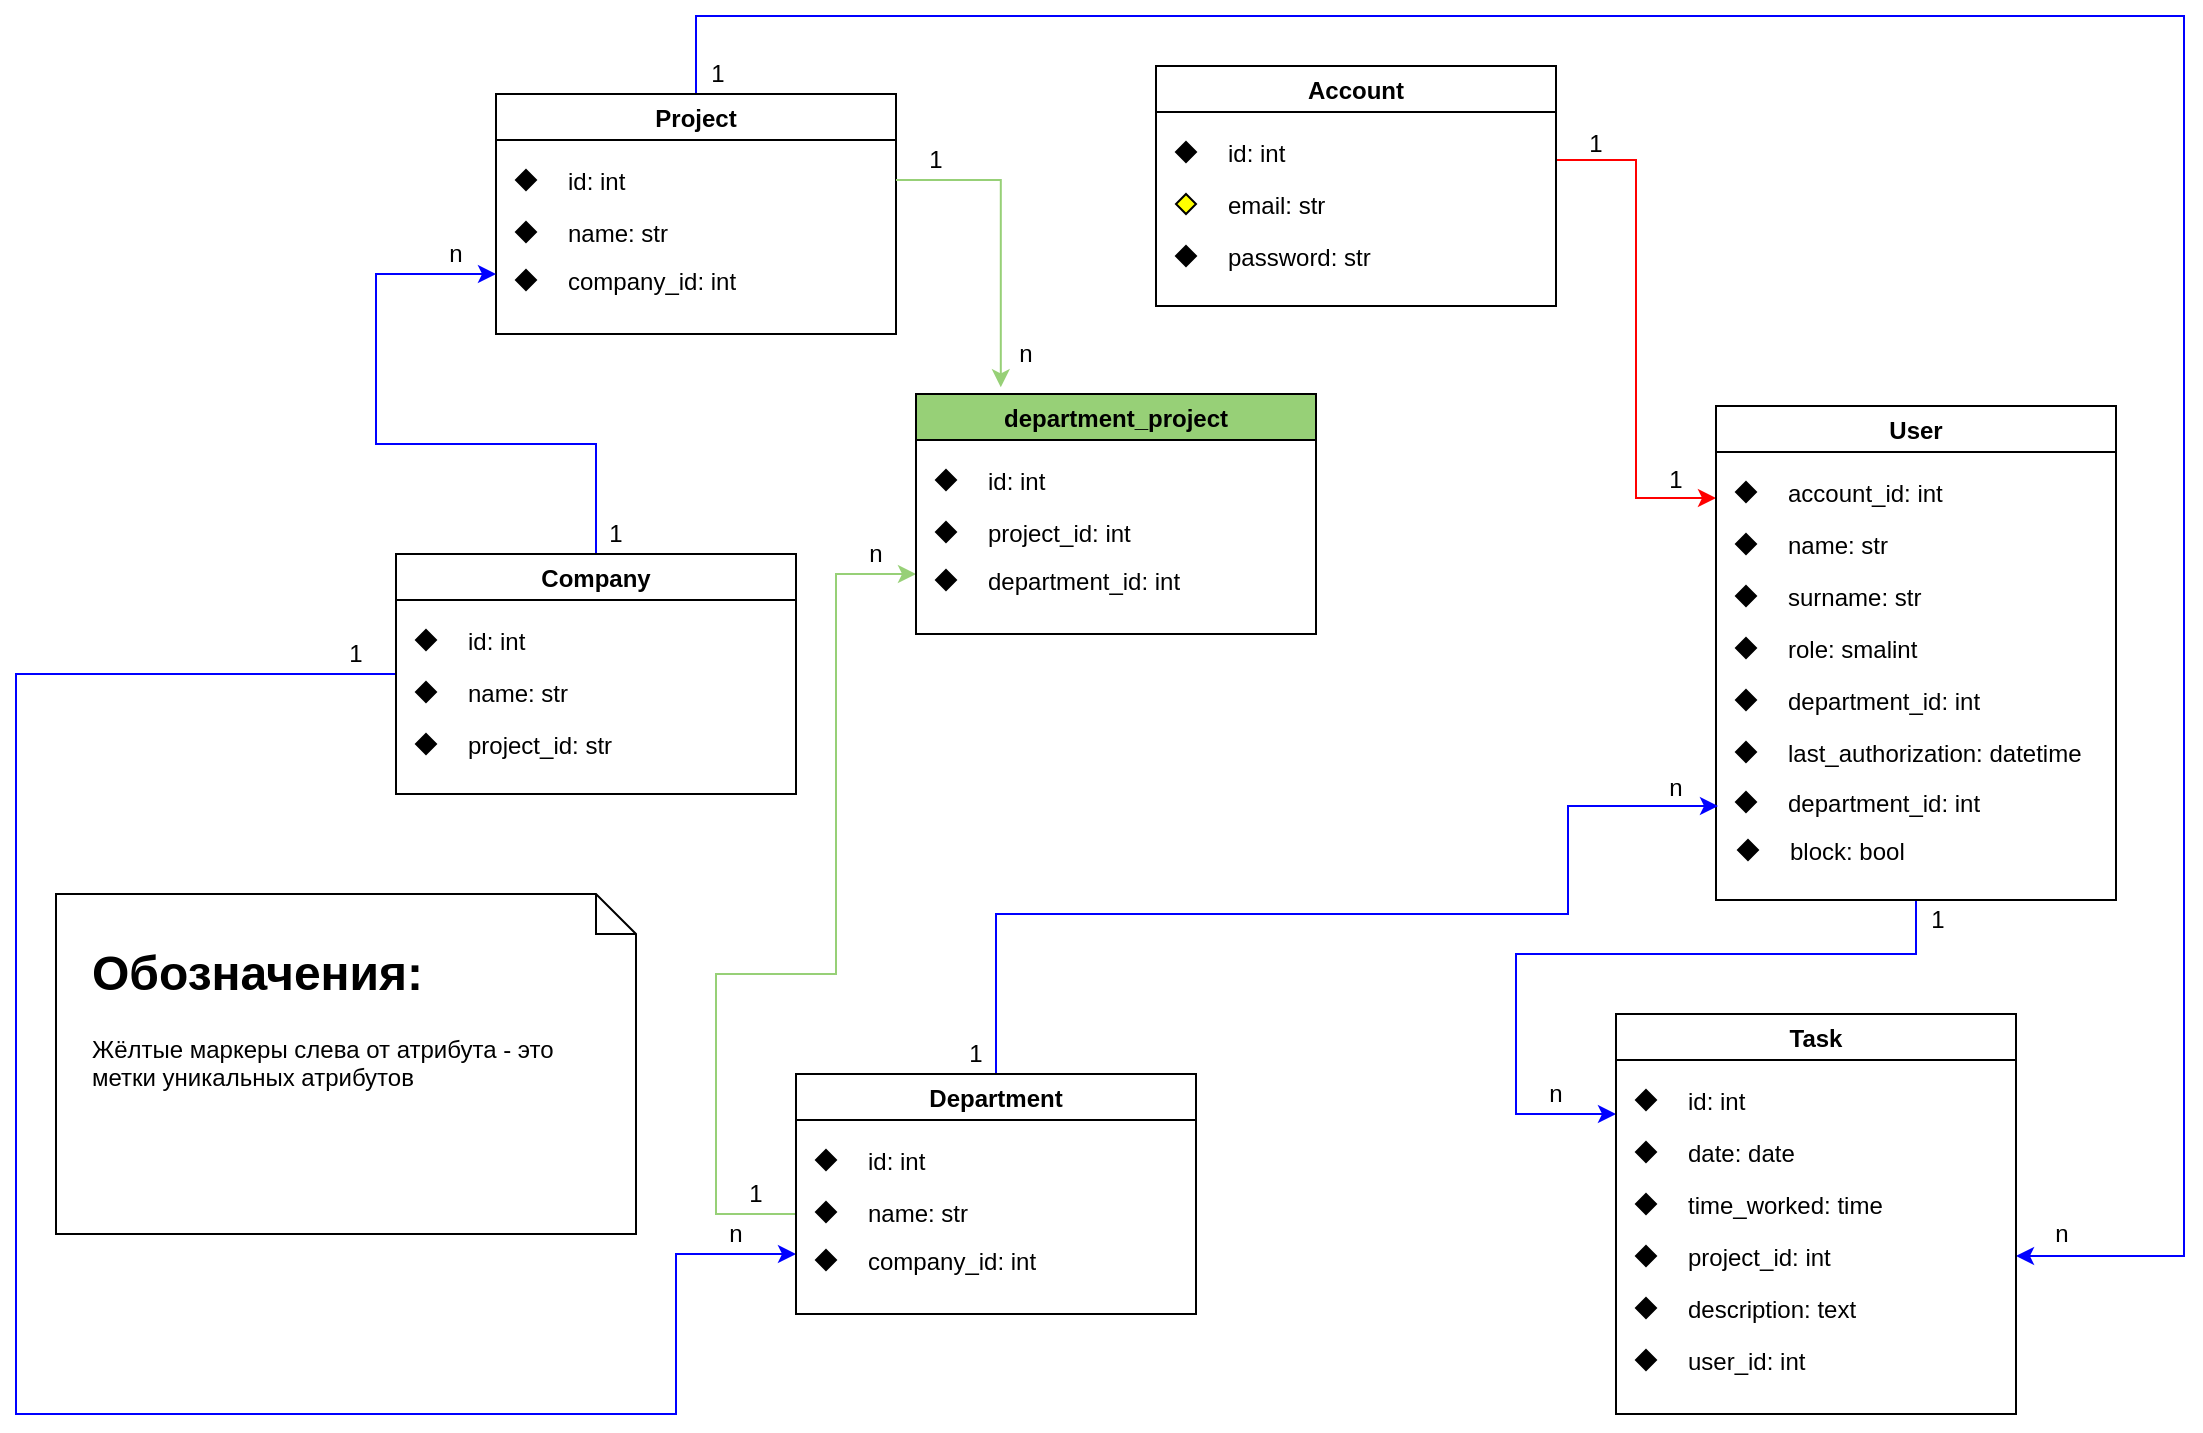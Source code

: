 <mxfile version="14.6.13" type="device"><diagram id="KLZYDKel8tbGf6qkiBRc" name="Страница 1"><mxGraphModel dx="2130" dy="918" grid="0" gridSize="10" guides="1" tooltips="1" connect="1" arrows="1" fold="1" page="0" pageScale="1" pageWidth="900" pageHeight="1600" math="0" shadow="0"><root><mxCell id="0"/><mxCell id="1" parent="0"/><mxCell id="44SKpViZ_JynuF9p8xNr-105" style="edgeStyle=orthogonalEdgeStyle;rounded=0;orthogonalLoop=1;jettySize=auto;html=1;exitX=1;exitY=0.5;exitDx=0;exitDy=0;strokeColor=#FF0000;" parent="1" source="44SKpViZ_JynuF9p8xNr-2" edge="1"><mxGeometry relative="1" as="geometry"><mxPoint x="650" y="352" as="targetPoint"/><Array as="points"><mxPoint x="570" y="183"/><mxPoint x="610" y="183"/><mxPoint x="610" y="352"/></Array></mxGeometry></mxCell><mxCell id="44SKpViZ_JynuF9p8xNr-6" value="Account" style="swimlane;" parent="1" vertex="1"><mxGeometry x="370" y="136" width="200" height="120" as="geometry"/></mxCell><mxCell id="44SKpViZ_JynuF9p8xNr-9" value="" style="group;strokeWidth=4;" parent="44SKpViZ_JynuF9p8xNr-6" vertex="1" connectable="0"><mxGeometry x="10" y="30" width="190" height="26" as="geometry"/></mxCell><mxCell id="44SKpViZ_JynuF9p8xNr-2" value="id: int" style="text;strokeColor=none;fillColor=none;align=left;verticalAlign=top;spacingLeft=4;spacingRight=4;overflow=hidden;rotatable=0;points=[[0,0.5],[1,0.5]];portConstraint=eastwest;" parent="44SKpViZ_JynuF9p8xNr-9" vertex="1"><mxGeometry x="20" width="170" height="26" as="geometry"/></mxCell><mxCell id="44SKpViZ_JynuF9p8xNr-5" value="" style="rhombus;whiteSpace=wrap;html=1;fillColor=#000000;" parent="44SKpViZ_JynuF9p8xNr-9" vertex="1"><mxGeometry y="8" width="10" height="10" as="geometry"/></mxCell><mxCell id="44SKpViZ_JynuF9p8xNr-10" value="" style="group" parent="44SKpViZ_JynuF9p8xNr-6" vertex="1" connectable="0"><mxGeometry x="10" y="56" width="190" height="26" as="geometry"/></mxCell><mxCell id="44SKpViZ_JynuF9p8xNr-11" value="email: str" style="text;strokeColor=none;fillColor=none;align=left;verticalAlign=top;spacingLeft=4;spacingRight=4;overflow=hidden;rotatable=0;points=[[0,0.5],[1,0.5]];portConstraint=eastwest;" parent="44SKpViZ_JynuF9p8xNr-10" vertex="1"><mxGeometry x="20" width="170" height="26" as="geometry"/></mxCell><mxCell id="44SKpViZ_JynuF9p8xNr-12" value="" style="rhombus;whiteSpace=wrap;html=1;fillColor=#FFFF00;" parent="44SKpViZ_JynuF9p8xNr-10" vertex="1"><mxGeometry y="8" width="10" height="10" as="geometry"/></mxCell><mxCell id="44SKpViZ_JynuF9p8xNr-13" value="" style="group" parent="44SKpViZ_JynuF9p8xNr-6" vertex="1" connectable="0"><mxGeometry x="10" y="82" width="190" height="26" as="geometry"/></mxCell><mxCell id="44SKpViZ_JynuF9p8xNr-14" value="password: str" style="text;strokeColor=none;fillColor=none;align=left;verticalAlign=top;spacingLeft=4;spacingRight=4;overflow=hidden;rotatable=0;points=[[0,0.5],[1,0.5]];portConstraint=eastwest;" parent="44SKpViZ_JynuF9p8xNr-13" vertex="1"><mxGeometry x="20" width="170" height="26" as="geometry"/></mxCell><mxCell id="44SKpViZ_JynuF9p8xNr-15" value="" style="rhombus;whiteSpace=wrap;html=1;fillColor=#000000;" parent="44SKpViZ_JynuF9p8xNr-13" vertex="1"><mxGeometry y="8" width="10" height="10" as="geometry"/></mxCell><mxCell id="44SKpViZ_JynuF9p8xNr-108" style="edgeStyle=orthogonalEdgeStyle;rounded=0;orthogonalLoop=1;jettySize=auto;html=1;entryX=0;entryY=0.25;entryDx=0;entryDy=0;strokeColor=#0000FF;" parent="1" target="44SKpViZ_JynuF9p8xNr-83" edge="1"><mxGeometry relative="1" as="geometry"><mxPoint x="739" y="553" as="sourcePoint"/><Array as="points"><mxPoint x="750" y="580"/><mxPoint x="550" y="580"/><mxPoint x="550" y="660"/></Array></mxGeometry></mxCell><mxCell id="44SKpViZ_JynuF9p8xNr-16" value="User" style="swimlane;" parent="1" vertex="1"><mxGeometry x="650" y="306" width="200" height="247" as="geometry"/></mxCell><mxCell id="44SKpViZ_JynuF9p8xNr-17" value="" style="group" parent="44SKpViZ_JynuF9p8xNr-16" vertex="1" connectable="0"><mxGeometry x="10" y="30" width="190" height="26" as="geometry"/></mxCell><mxCell id="44SKpViZ_JynuF9p8xNr-18" value="account_id: int" style="text;strokeColor=none;fillColor=none;align=left;verticalAlign=top;spacingLeft=4;spacingRight=4;overflow=hidden;rotatable=0;points=[[0,0.5],[1,0.5]];portConstraint=eastwest;" parent="44SKpViZ_JynuF9p8xNr-17" vertex="1"><mxGeometry x="20" width="170" height="26" as="geometry"/></mxCell><mxCell id="44SKpViZ_JynuF9p8xNr-19" value="" style="rhombus;whiteSpace=wrap;html=1;fillColor=#000000;" parent="44SKpViZ_JynuF9p8xNr-17" vertex="1"><mxGeometry y="8" width="10" height="10" as="geometry"/></mxCell><mxCell id="44SKpViZ_JynuF9p8xNr-20" value="" style="group" parent="44SKpViZ_JynuF9p8xNr-16" vertex="1" connectable="0"><mxGeometry x="10" y="56" width="190" height="26" as="geometry"/></mxCell><mxCell id="44SKpViZ_JynuF9p8xNr-21" value="name: str" style="text;strokeColor=none;fillColor=none;align=left;verticalAlign=top;spacingLeft=4;spacingRight=4;overflow=hidden;rotatable=0;points=[[0,0.5],[1,0.5]];portConstraint=eastwest;" parent="44SKpViZ_JynuF9p8xNr-20" vertex="1"><mxGeometry x="20" width="170" height="26" as="geometry"/></mxCell><mxCell id="44SKpViZ_JynuF9p8xNr-22" value="" style="rhombus;whiteSpace=wrap;html=1;fillColor=#000000;" parent="44SKpViZ_JynuF9p8xNr-20" vertex="1"><mxGeometry y="8" width="10" height="10" as="geometry"/></mxCell><mxCell id="44SKpViZ_JynuF9p8xNr-23" value="" style="group" parent="44SKpViZ_JynuF9p8xNr-16" vertex="1" connectable="0"><mxGeometry x="10" y="82" width="190" height="26" as="geometry"/></mxCell><mxCell id="44SKpViZ_JynuF9p8xNr-24" value="surname: str" style="text;strokeColor=none;fillColor=none;align=left;verticalAlign=top;spacingLeft=4;spacingRight=4;overflow=hidden;rotatable=0;points=[[0,0.5],[1,0.5]];portConstraint=eastwest;" parent="44SKpViZ_JynuF9p8xNr-23" vertex="1"><mxGeometry x="20" width="170" height="26" as="geometry"/></mxCell><mxCell id="44SKpViZ_JynuF9p8xNr-25" value="" style="rhombus;whiteSpace=wrap;html=1;fillColor=#000000;" parent="44SKpViZ_JynuF9p8xNr-23" vertex="1"><mxGeometry y="8" width="10" height="10" as="geometry"/></mxCell><mxCell id="44SKpViZ_JynuF9p8xNr-26" value="" style="group" parent="44SKpViZ_JynuF9p8xNr-16" vertex="1" connectable="0"><mxGeometry x="10" y="108" width="190" height="26" as="geometry"/></mxCell><mxCell id="44SKpViZ_JynuF9p8xNr-27" value="role: smalint" style="text;strokeColor=none;fillColor=none;align=left;verticalAlign=top;spacingLeft=4;spacingRight=4;overflow=hidden;rotatable=0;points=[[0,0.5],[1,0.5]];portConstraint=eastwest;" parent="44SKpViZ_JynuF9p8xNr-26" vertex="1"><mxGeometry x="20" width="170" height="26" as="geometry"/></mxCell><mxCell id="44SKpViZ_JynuF9p8xNr-28" value="" style="rhombus;whiteSpace=wrap;html=1;fillColor=#000000;" parent="44SKpViZ_JynuF9p8xNr-26" vertex="1"><mxGeometry y="8" width="10" height="10" as="geometry"/></mxCell><mxCell id="44SKpViZ_JynuF9p8xNr-29" value="" style="group" parent="44SKpViZ_JynuF9p8xNr-16" vertex="1" connectable="0"><mxGeometry x="10" y="134" width="190" height="26" as="geometry"/></mxCell><mxCell id="44SKpViZ_JynuF9p8xNr-30" value="department_id: int" style="text;strokeColor=none;fillColor=none;align=left;verticalAlign=top;spacingLeft=4;spacingRight=4;overflow=hidden;rotatable=0;points=[[0,0.5],[1,0.5]];portConstraint=eastwest;" parent="44SKpViZ_JynuF9p8xNr-29" vertex="1"><mxGeometry x="20" width="170" height="26" as="geometry"/></mxCell><mxCell id="44SKpViZ_JynuF9p8xNr-31" value="" style="rhombus;whiteSpace=wrap;html=1;fillColor=#000000;" parent="44SKpViZ_JynuF9p8xNr-29" vertex="1"><mxGeometry y="8" width="10" height="10" as="geometry"/></mxCell><mxCell id="44SKpViZ_JynuF9p8xNr-32" value="" style="group" parent="44SKpViZ_JynuF9p8xNr-16" vertex="1" connectable="0"><mxGeometry x="10" y="160" width="190" height="26" as="geometry"/></mxCell><mxCell id="44SKpViZ_JynuF9p8xNr-33" value="last_authorization: datetime" style="text;strokeColor=none;fillColor=none;align=left;verticalAlign=top;spacingLeft=4;spacingRight=4;overflow=hidden;rotatable=0;points=[[0,0.5],[1,0.5]];portConstraint=eastwest;" parent="44SKpViZ_JynuF9p8xNr-32" vertex="1"><mxGeometry x="20" width="170" height="26" as="geometry"/></mxCell><mxCell id="44SKpViZ_JynuF9p8xNr-34" value="" style="rhombus;whiteSpace=wrap;html=1;fillColor=#000000;" parent="44SKpViZ_JynuF9p8xNr-32" vertex="1"><mxGeometry y="8" width="10" height="10" as="geometry"/></mxCell><mxCell id="44SKpViZ_JynuF9p8xNr-35" value="" style="group" parent="44SKpViZ_JynuF9p8xNr-16" vertex="1" connectable="0"><mxGeometry x="11" y="209" width="190" height="39" as="geometry"/></mxCell><mxCell id="44SKpViZ_JynuF9p8xNr-36" value="block: bool" style="text;strokeColor=none;fillColor=none;align=left;verticalAlign=top;spacingLeft=4;spacingRight=4;overflow=hidden;rotatable=0;points=[[0,0.5],[1,0.5]];portConstraint=eastwest;" parent="44SKpViZ_JynuF9p8xNr-35" vertex="1"><mxGeometry x="20" width="170" height="26" as="geometry"/></mxCell><mxCell id="44SKpViZ_JynuF9p8xNr-37" value="" style="rhombus;whiteSpace=wrap;html=1;fillColor=#000000;" parent="44SKpViZ_JynuF9p8xNr-35" vertex="1"><mxGeometry y="8" width="10" height="10" as="geometry"/></mxCell><mxCell id="0yzaoV32-Y134EZbtpYv-1" value="" style="group" vertex="1" connectable="0" parent="44SKpViZ_JynuF9p8xNr-16"><mxGeometry x="10" y="185" width="190" height="26" as="geometry"/></mxCell><mxCell id="0yzaoV32-Y134EZbtpYv-2" value="department_id: int" style="text;strokeColor=none;fillColor=none;align=left;verticalAlign=top;spacingLeft=4;spacingRight=4;overflow=hidden;rotatable=0;points=[[0,0.5],[1,0.5]];portConstraint=eastwest;" vertex="1" parent="0yzaoV32-Y134EZbtpYv-1"><mxGeometry x="20" width="170" height="26" as="geometry"/></mxCell><mxCell id="0yzaoV32-Y134EZbtpYv-3" value="" style="rhombus;whiteSpace=wrap;html=1;fillColor=#000000;" vertex="1" parent="0yzaoV32-Y134EZbtpYv-1"><mxGeometry y="8" width="10" height="10" as="geometry"/></mxCell><mxCell id="0yzaoV32-Y134EZbtpYv-5" style="edgeStyle=orthogonalEdgeStyle;rounded=0;orthogonalLoop=1;jettySize=auto;html=1;entryX=1;entryY=0.5;entryDx=0;entryDy=0;strokeColor=#0000FF;" edge="1" parent="1" source="44SKpViZ_JynuF9p8xNr-38" target="44SKpViZ_JynuF9p8xNr-94"><mxGeometry relative="1" as="geometry"><Array as="points"><mxPoint x="140" y="111"/><mxPoint x="884" y="111"/><mxPoint x="884" y="731"/></Array></mxGeometry></mxCell><mxCell id="44SKpViZ_JynuF9p8xNr-38" value="Project" style="swimlane;" parent="1" vertex="1"><mxGeometry x="40" y="150" width="200" height="120" as="geometry"/></mxCell><mxCell id="44SKpViZ_JynuF9p8xNr-39" value="" style="group" parent="44SKpViZ_JynuF9p8xNr-38" vertex="1" connectable="0"><mxGeometry x="10" y="30" width="190" height="26" as="geometry"/></mxCell><mxCell id="44SKpViZ_JynuF9p8xNr-40" value="id: int" style="text;strokeColor=none;fillColor=none;align=left;verticalAlign=top;spacingLeft=4;spacingRight=4;overflow=hidden;rotatable=0;points=[[0,0.5],[1,0.5]];portConstraint=eastwest;" parent="44SKpViZ_JynuF9p8xNr-39" vertex="1"><mxGeometry x="20" width="170" height="26" as="geometry"/></mxCell><mxCell id="44SKpViZ_JynuF9p8xNr-41" value="" style="rhombus;whiteSpace=wrap;html=1;fillColor=#000000;" parent="44SKpViZ_JynuF9p8xNr-39" vertex="1"><mxGeometry y="8" width="10" height="10" as="geometry"/></mxCell><mxCell id="44SKpViZ_JynuF9p8xNr-42" value="" style="group" parent="44SKpViZ_JynuF9p8xNr-38" vertex="1" connectable="0"><mxGeometry x="10" y="56" width="190" height="26" as="geometry"/></mxCell><mxCell id="44SKpViZ_JynuF9p8xNr-43" value="name: str" style="text;strokeColor=none;fillColor=none;align=left;verticalAlign=top;spacingLeft=4;spacingRight=4;overflow=hidden;rotatable=0;points=[[0,0.5],[1,0.5]];portConstraint=eastwest;" parent="44SKpViZ_JynuF9p8xNr-42" vertex="1"><mxGeometry x="20" width="170" height="26" as="geometry"/></mxCell><mxCell id="44SKpViZ_JynuF9p8xNr-44" value="" style="rhombus;whiteSpace=wrap;html=1;fillColor=#000000;" parent="44SKpViZ_JynuF9p8xNr-42" vertex="1"><mxGeometry y="8" width="10" height="10" as="geometry"/></mxCell><mxCell id="44SKpViZ_JynuF9p8xNr-130" style="edgeStyle=orthogonalEdgeStyle;rounded=0;orthogonalLoop=1;jettySize=auto;html=1;entryX=0;entryY=0.75;entryDx=0;entryDy=0;strokeColor=#0000FF;" parent="1" source="44SKpViZ_JynuF9p8xNr-60" target="44SKpViZ_JynuF9p8xNr-73" edge="1"><mxGeometry relative="1" as="geometry"><Array as="points"><mxPoint x="-200" y="440"/><mxPoint x="-200" y="810"/><mxPoint x="130" y="810"/><mxPoint x="130" y="730"/></Array></mxGeometry></mxCell><mxCell id="44SKpViZ_JynuF9p8xNr-133" style="edgeStyle=orthogonalEdgeStyle;rounded=0;orthogonalLoop=1;jettySize=auto;html=1;entryX=0;entryY=0.75;entryDx=0;entryDy=0;strokeColor=#0000FF;" parent="1" source="44SKpViZ_JynuF9p8xNr-60" target="44SKpViZ_JynuF9p8xNr-38" edge="1"><mxGeometry relative="1" as="geometry"><Array as="points"><mxPoint x="90" y="325"/><mxPoint x="-20" y="325"/><mxPoint x="-20" y="240"/></Array></mxGeometry></mxCell><mxCell id="44SKpViZ_JynuF9p8xNr-60" value="Company" style="swimlane;" parent="1" vertex="1"><mxGeometry x="-10" y="380" width="200" height="120" as="geometry"/></mxCell><mxCell id="44SKpViZ_JynuF9p8xNr-61" value="" style="group" parent="44SKpViZ_JynuF9p8xNr-60" vertex="1" connectable="0"><mxGeometry x="10" y="30" width="190" height="26" as="geometry"/></mxCell><mxCell id="44SKpViZ_JynuF9p8xNr-62" value="id: int" style="text;strokeColor=none;fillColor=none;align=left;verticalAlign=top;spacingLeft=4;spacingRight=4;overflow=hidden;rotatable=0;points=[[0,0.5],[1,0.5]];portConstraint=eastwest;" parent="44SKpViZ_JynuF9p8xNr-61" vertex="1"><mxGeometry x="20" width="170" height="26" as="geometry"/></mxCell><mxCell id="44SKpViZ_JynuF9p8xNr-63" value="" style="rhombus;whiteSpace=wrap;html=1;fillColor=#000000;" parent="44SKpViZ_JynuF9p8xNr-61" vertex="1"><mxGeometry y="8" width="10" height="10" as="geometry"/></mxCell><mxCell id="44SKpViZ_JynuF9p8xNr-64" value="" style="group" parent="44SKpViZ_JynuF9p8xNr-60" vertex="1" connectable="0"><mxGeometry x="10" y="56" width="190" height="26" as="geometry"/></mxCell><mxCell id="44SKpViZ_JynuF9p8xNr-65" value="name: str" style="text;strokeColor=none;fillColor=none;align=left;verticalAlign=top;spacingLeft=4;spacingRight=4;overflow=hidden;rotatable=0;points=[[0,0.5],[1,0.5]];portConstraint=eastwest;" parent="44SKpViZ_JynuF9p8xNr-64" vertex="1"><mxGeometry x="20" width="170" height="26" as="geometry"/></mxCell><mxCell id="44SKpViZ_JynuF9p8xNr-66" value="" style="rhombus;whiteSpace=wrap;html=1;fillColor=#000000;" parent="44SKpViZ_JynuF9p8xNr-64" vertex="1"><mxGeometry y="8" width="10" height="10" as="geometry"/></mxCell><mxCell id="44SKpViZ_JynuF9p8xNr-67" value="" style="group" parent="44SKpViZ_JynuF9p8xNr-60" vertex="1" connectable="0"><mxGeometry x="10" y="82" width="190" height="26" as="geometry"/></mxCell><mxCell id="44SKpViZ_JynuF9p8xNr-68" value="project_id: str" style="text;strokeColor=none;fillColor=none;align=left;verticalAlign=top;spacingLeft=4;spacingRight=4;overflow=hidden;rotatable=0;points=[[0,0.5],[1,0.5]];portConstraint=eastwest;" parent="44SKpViZ_JynuF9p8xNr-67" vertex="1"><mxGeometry x="20" width="170" height="26" as="geometry"/></mxCell><mxCell id="44SKpViZ_JynuF9p8xNr-69" value="" style="rhombus;whiteSpace=wrap;html=1;fillColor=#000000;" parent="44SKpViZ_JynuF9p8xNr-67" vertex="1"><mxGeometry y="8" width="10" height="10" as="geometry"/></mxCell><mxCell id="44SKpViZ_JynuF9p8xNr-70" value="" style="group" parent="1" vertex="1" connectable="0"><mxGeometry x="50" y="230" width="190" height="26" as="geometry"/></mxCell><mxCell id="44SKpViZ_JynuF9p8xNr-71" value="company_id: int" style="text;strokeColor=none;fillColor=none;align=left;verticalAlign=top;spacingLeft=4;spacingRight=4;overflow=hidden;rotatable=0;points=[[0,0.5],[1,0.5]];portConstraint=eastwest;" parent="44SKpViZ_JynuF9p8xNr-70" vertex="1"><mxGeometry x="20" width="170" height="26" as="geometry"/></mxCell><mxCell id="44SKpViZ_JynuF9p8xNr-72" value="" style="rhombus;whiteSpace=wrap;html=1;fillColor=#000000;" parent="44SKpViZ_JynuF9p8xNr-70" vertex="1"><mxGeometry y="8" width="10" height="10" as="geometry"/></mxCell><mxCell id="44SKpViZ_JynuF9p8xNr-124" style="edgeStyle=orthogonalEdgeStyle;rounded=0;orthogonalLoop=1;jettySize=auto;html=1;strokeColor=#0000FF;" parent="1" source="44SKpViZ_JynuF9p8xNr-73" edge="1"><mxGeometry relative="1" as="geometry"><Array as="points"><mxPoint x="290" y="560"/><mxPoint x="576" y="560"/><mxPoint x="576" y="506"/></Array><mxPoint x="651" y="506" as="targetPoint"/></mxGeometry></mxCell><mxCell id="44SKpViZ_JynuF9p8xNr-149" style="edgeStyle=orthogonalEdgeStyle;rounded=0;orthogonalLoop=1;jettySize=auto;html=1;entryX=0;entryY=0.75;entryDx=0;entryDy=0;strokeColor=#97D077;" parent="1" source="44SKpViZ_JynuF9p8xNr-73" target="44SKpViZ_JynuF9p8xNr-139" edge="1"><mxGeometry relative="1" as="geometry"><Array as="points"><mxPoint x="150" y="710"/><mxPoint x="150" y="590"/><mxPoint x="210" y="590"/><mxPoint x="210" y="390"/></Array></mxGeometry></mxCell><mxCell id="44SKpViZ_JynuF9p8xNr-73" value="Department" style="swimlane;" parent="1" vertex="1"><mxGeometry x="190" y="640" width="200" height="120" as="geometry"/></mxCell><mxCell id="44SKpViZ_JynuF9p8xNr-74" value="" style="group" parent="44SKpViZ_JynuF9p8xNr-73" vertex="1" connectable="0"><mxGeometry x="10" y="30" width="190" height="26" as="geometry"/></mxCell><mxCell id="44SKpViZ_JynuF9p8xNr-75" value="id: int" style="text;strokeColor=none;fillColor=none;align=left;verticalAlign=top;spacingLeft=4;spacingRight=4;overflow=hidden;rotatable=0;points=[[0,0.5],[1,0.5]];portConstraint=eastwest;" parent="44SKpViZ_JynuF9p8xNr-74" vertex="1"><mxGeometry x="20" width="170" height="26" as="geometry"/></mxCell><mxCell id="44SKpViZ_JynuF9p8xNr-76" value="" style="rhombus;whiteSpace=wrap;html=1;fillColor=#000000;" parent="44SKpViZ_JynuF9p8xNr-74" vertex="1"><mxGeometry y="8" width="10" height="10" as="geometry"/></mxCell><mxCell id="44SKpViZ_JynuF9p8xNr-77" value="" style="group" parent="44SKpViZ_JynuF9p8xNr-73" vertex="1" connectable="0"><mxGeometry x="10" y="56" width="190" height="26" as="geometry"/></mxCell><mxCell id="44SKpViZ_JynuF9p8xNr-78" value="name: str" style="text;strokeColor=none;fillColor=none;align=left;verticalAlign=top;spacingLeft=4;spacingRight=4;overflow=hidden;rotatable=0;points=[[0,0.5],[1,0.5]];portConstraint=eastwest;" parent="44SKpViZ_JynuF9p8xNr-77" vertex="1"><mxGeometry x="20" width="170" height="26" as="geometry"/></mxCell><mxCell id="44SKpViZ_JynuF9p8xNr-79" value="" style="rhombus;whiteSpace=wrap;html=1;fillColor=#000000;" parent="44SKpViZ_JynuF9p8xNr-77" vertex="1"><mxGeometry y="8" width="10" height="10" as="geometry"/></mxCell><mxCell id="44SKpViZ_JynuF9p8xNr-80" value="" style="group" parent="1" vertex="1" connectable="0"><mxGeometry x="200" y="720" width="190" height="26" as="geometry"/></mxCell><mxCell id="44SKpViZ_JynuF9p8xNr-81" value="company_id: int" style="text;strokeColor=none;fillColor=none;align=left;verticalAlign=top;spacingLeft=4;spacingRight=4;overflow=hidden;rotatable=0;points=[[0,0.5],[1,0.5]];portConstraint=eastwest;" parent="44SKpViZ_JynuF9p8xNr-80" vertex="1"><mxGeometry x="20" width="170" height="26" as="geometry"/></mxCell><mxCell id="44SKpViZ_JynuF9p8xNr-82" value="" style="rhombus;whiteSpace=wrap;html=1;fillColor=#000000;" parent="44SKpViZ_JynuF9p8xNr-80" vertex="1"><mxGeometry y="8" width="10" height="10" as="geometry"/></mxCell><mxCell id="44SKpViZ_JynuF9p8xNr-83" value="Task" style="swimlane;" parent="1" vertex="1"><mxGeometry x="600" y="610" width="200" height="200" as="geometry"/></mxCell><mxCell id="44SKpViZ_JynuF9p8xNr-84" value="" style="group" parent="44SKpViZ_JynuF9p8xNr-83" vertex="1" connectable="0"><mxGeometry x="10" y="30" width="190" height="26" as="geometry"/></mxCell><mxCell id="44SKpViZ_JynuF9p8xNr-85" value="id: int" style="text;strokeColor=none;fillColor=none;align=left;verticalAlign=top;spacingLeft=4;spacingRight=4;overflow=hidden;rotatable=0;points=[[0,0.5],[1,0.5]];portConstraint=eastwest;" parent="44SKpViZ_JynuF9p8xNr-84" vertex="1"><mxGeometry x="20" width="170" height="26" as="geometry"/></mxCell><mxCell id="44SKpViZ_JynuF9p8xNr-86" value="" style="rhombus;whiteSpace=wrap;html=1;fillColor=#000000;" parent="44SKpViZ_JynuF9p8xNr-84" vertex="1"><mxGeometry y="8" width="10" height="10" as="geometry"/></mxCell><mxCell id="44SKpViZ_JynuF9p8xNr-87" value="" style="group" parent="44SKpViZ_JynuF9p8xNr-83" vertex="1" connectable="0"><mxGeometry x="10" y="56" width="190" height="26" as="geometry"/></mxCell><mxCell id="44SKpViZ_JynuF9p8xNr-88" value="date: date" style="text;strokeColor=none;fillColor=none;align=left;verticalAlign=top;spacingLeft=4;spacingRight=4;overflow=hidden;rotatable=0;points=[[0,0.5],[1,0.5]];portConstraint=eastwest;" parent="44SKpViZ_JynuF9p8xNr-87" vertex="1"><mxGeometry x="20" width="170" height="26" as="geometry"/></mxCell><mxCell id="44SKpViZ_JynuF9p8xNr-89" value="" style="rhombus;whiteSpace=wrap;html=1;fillColor=#000000;" parent="44SKpViZ_JynuF9p8xNr-87" vertex="1"><mxGeometry y="8" width="10" height="10" as="geometry"/></mxCell><mxCell id="44SKpViZ_JynuF9p8xNr-90" value="" style="group" parent="44SKpViZ_JynuF9p8xNr-83" vertex="1" connectable="0"><mxGeometry x="10" y="82" width="190" height="26" as="geometry"/></mxCell><mxCell id="44SKpViZ_JynuF9p8xNr-91" value="time_worked: time" style="text;strokeColor=none;fillColor=none;align=left;verticalAlign=top;spacingLeft=4;spacingRight=4;overflow=hidden;rotatable=0;points=[[0,0.5],[1,0.5]];portConstraint=eastwest;" parent="44SKpViZ_JynuF9p8xNr-90" vertex="1"><mxGeometry x="20" width="170" height="26" as="geometry"/></mxCell><mxCell id="44SKpViZ_JynuF9p8xNr-92" value="" style="rhombus;whiteSpace=wrap;html=1;fillColor=#000000;" parent="44SKpViZ_JynuF9p8xNr-90" vertex="1"><mxGeometry y="8" width="10" height="10" as="geometry"/></mxCell><mxCell id="44SKpViZ_JynuF9p8xNr-93" value="" style="group" parent="44SKpViZ_JynuF9p8xNr-83" vertex="1" connectable="0"><mxGeometry x="10" y="108" width="190" height="26" as="geometry"/></mxCell><mxCell id="44SKpViZ_JynuF9p8xNr-94" value="project_id: int" style="text;strokeColor=none;fillColor=none;align=left;verticalAlign=top;spacingLeft=4;spacingRight=4;overflow=hidden;rotatable=0;points=[[0,0.5],[1,0.5]];portConstraint=eastwest;" parent="44SKpViZ_JynuF9p8xNr-93" vertex="1"><mxGeometry x="20" width="170" height="26" as="geometry"/></mxCell><mxCell id="44SKpViZ_JynuF9p8xNr-95" value="" style="rhombus;whiteSpace=wrap;html=1;fillColor=#000000;" parent="44SKpViZ_JynuF9p8xNr-93" vertex="1"><mxGeometry y="8" width="10" height="10" as="geometry"/></mxCell><mxCell id="44SKpViZ_JynuF9p8xNr-96" value="" style="group" parent="44SKpViZ_JynuF9p8xNr-83" vertex="1" connectable="0"><mxGeometry x="10" y="134" width="190" height="26" as="geometry"/></mxCell><mxCell id="44SKpViZ_JynuF9p8xNr-97" value="description: text" style="text;strokeColor=none;fillColor=none;align=left;verticalAlign=top;spacingLeft=4;spacingRight=4;overflow=hidden;rotatable=0;points=[[0,0.5],[1,0.5]];portConstraint=eastwest;" parent="44SKpViZ_JynuF9p8xNr-96" vertex="1"><mxGeometry x="20" width="170" height="26" as="geometry"/></mxCell><mxCell id="44SKpViZ_JynuF9p8xNr-98" value="" style="rhombus;whiteSpace=wrap;html=1;fillColor=#000000;" parent="44SKpViZ_JynuF9p8xNr-96" vertex="1"><mxGeometry y="8" width="10" height="10" as="geometry"/></mxCell><mxCell id="44SKpViZ_JynuF9p8xNr-99" value="" style="group" parent="44SKpViZ_JynuF9p8xNr-83" vertex="1" connectable="0"><mxGeometry x="10" y="160" width="190" height="26" as="geometry"/></mxCell><mxCell id="44SKpViZ_JynuF9p8xNr-100" value="user_id: int" style="text;strokeColor=none;fillColor=none;align=left;verticalAlign=top;spacingLeft=4;spacingRight=4;overflow=hidden;rotatable=0;points=[[0,0.5],[1,0.5]];portConstraint=eastwest;" parent="44SKpViZ_JynuF9p8xNr-99" vertex="1"><mxGeometry x="20" width="170" height="26" as="geometry"/></mxCell><mxCell id="44SKpViZ_JynuF9p8xNr-101" value="" style="rhombus;whiteSpace=wrap;html=1;fillColor=#000000;" parent="44SKpViZ_JynuF9p8xNr-99" vertex="1"><mxGeometry y="8" width="10" height="10" as="geometry"/></mxCell><mxCell id="44SKpViZ_JynuF9p8xNr-106" value="1" style="text;html=1;strokeColor=none;fillColor=none;align=center;verticalAlign=middle;whiteSpace=wrap;rounded=0;" parent="1" vertex="1"><mxGeometry x="570" y="160" width="40" height="30" as="geometry"/></mxCell><mxCell id="44SKpViZ_JynuF9p8xNr-107" value="1" style="text;html=1;strokeColor=none;fillColor=none;align=center;verticalAlign=middle;whiteSpace=wrap;rounded=0;" parent="1" vertex="1"><mxGeometry x="610" y="333" width="40" height="20" as="geometry"/></mxCell><mxCell id="44SKpViZ_JynuF9p8xNr-109" value="1" style="text;html=1;strokeColor=none;fillColor=none;align=center;verticalAlign=middle;whiteSpace=wrap;rounded=0;" parent="1" vertex="1"><mxGeometry x="741" y="553" width="40" height="20" as="geometry"/></mxCell><mxCell id="44SKpViZ_JynuF9p8xNr-110" value="n" style="text;html=1;strokeColor=none;fillColor=none;align=center;verticalAlign=middle;whiteSpace=wrap;rounded=0;" parent="1" vertex="1"><mxGeometry x="550" y="640" width="40" height="20" as="geometry"/></mxCell><mxCell id="44SKpViZ_JynuF9p8xNr-125" value="1" style="text;html=1;strokeColor=none;fillColor=none;align=center;verticalAlign=middle;whiteSpace=wrap;rounded=0;" parent="1" vertex="1"><mxGeometry x="260" y="620" width="40" height="20" as="geometry"/></mxCell><mxCell id="44SKpViZ_JynuF9p8xNr-126" value="n" style="text;html=1;strokeColor=none;fillColor=none;align=center;verticalAlign=middle;whiteSpace=wrap;rounded=0;" parent="1" vertex="1"><mxGeometry x="610" y="487" width="40" height="20" as="geometry"/></mxCell><mxCell id="44SKpViZ_JynuF9p8xNr-131" value="1" style="text;html=1;strokeColor=none;fillColor=none;align=center;verticalAlign=middle;whiteSpace=wrap;rounded=0;" parent="1" vertex="1"><mxGeometry x="-50" y="420" width="40" height="20" as="geometry"/></mxCell><mxCell id="44SKpViZ_JynuF9p8xNr-132" value="n" style="text;html=1;strokeColor=none;fillColor=none;align=center;verticalAlign=middle;whiteSpace=wrap;rounded=0;" parent="1" vertex="1"><mxGeometry x="140" y="710" width="40" height="20" as="geometry"/></mxCell><mxCell id="44SKpViZ_JynuF9p8xNr-135" value="n" style="text;html=1;strokeColor=none;fillColor=none;align=center;verticalAlign=middle;whiteSpace=wrap;rounded=0;" parent="1" vertex="1"><mxGeometry y="220" width="40" height="20" as="geometry"/></mxCell><mxCell id="44SKpViZ_JynuF9p8xNr-136" value="1" style="text;html=1;strokeColor=none;fillColor=none;align=center;verticalAlign=middle;whiteSpace=wrap;rounded=0;" parent="1" vertex="1"><mxGeometry x="80" y="360" width="40" height="20" as="geometry"/></mxCell><mxCell id="44SKpViZ_JynuF9p8xNr-139" value="department_project" style="swimlane;fillColor=#97D077;" parent="1" vertex="1"><mxGeometry x="250" y="300" width="200" height="120" as="geometry"/></mxCell><mxCell id="44SKpViZ_JynuF9p8xNr-140" value="" style="group" parent="44SKpViZ_JynuF9p8xNr-139" vertex="1" connectable="0"><mxGeometry x="10" y="30" width="190" height="26" as="geometry"/></mxCell><mxCell id="44SKpViZ_JynuF9p8xNr-141" value="id: int" style="text;strokeColor=none;fillColor=none;align=left;verticalAlign=top;spacingLeft=4;spacingRight=4;overflow=hidden;rotatable=0;points=[[0,0.5],[1,0.5]];portConstraint=eastwest;" parent="44SKpViZ_JynuF9p8xNr-140" vertex="1"><mxGeometry x="20" width="170" height="26" as="geometry"/></mxCell><mxCell id="44SKpViZ_JynuF9p8xNr-142" value="" style="rhombus;whiteSpace=wrap;html=1;fillColor=#000000;" parent="44SKpViZ_JynuF9p8xNr-140" vertex="1"><mxGeometry y="8" width="10" height="10" as="geometry"/></mxCell><mxCell id="44SKpViZ_JynuF9p8xNr-143" value="" style="group" parent="44SKpViZ_JynuF9p8xNr-139" vertex="1" connectable="0"><mxGeometry x="10" y="56" width="190" height="26" as="geometry"/></mxCell><mxCell id="44SKpViZ_JynuF9p8xNr-144" value="project_id: int" style="text;strokeColor=none;fillColor=none;align=left;verticalAlign=top;spacingLeft=4;spacingRight=4;overflow=hidden;rotatable=0;points=[[0,0.5],[1,0.5]];portConstraint=eastwest;" parent="44SKpViZ_JynuF9p8xNr-143" vertex="1"><mxGeometry x="20" width="170" height="26" as="geometry"/></mxCell><mxCell id="44SKpViZ_JynuF9p8xNr-145" value="" style="rhombus;whiteSpace=wrap;html=1;fillColor=#000000;" parent="44SKpViZ_JynuF9p8xNr-143" vertex="1"><mxGeometry y="8" width="10" height="10" as="geometry"/></mxCell><mxCell id="44SKpViZ_JynuF9p8xNr-146" value="" style="group" parent="1" vertex="1" connectable="0"><mxGeometry x="260" y="380" width="190" height="26" as="geometry"/></mxCell><mxCell id="44SKpViZ_JynuF9p8xNr-147" value="department_id: int" style="text;strokeColor=none;fillColor=none;align=left;verticalAlign=top;spacingLeft=4;spacingRight=4;overflow=hidden;rotatable=0;points=[[0,0.5],[1,0.5]];portConstraint=eastwest;" parent="44SKpViZ_JynuF9p8xNr-146" vertex="1"><mxGeometry x="20" width="170" height="26" as="geometry"/></mxCell><mxCell id="44SKpViZ_JynuF9p8xNr-148" value="" style="rhombus;whiteSpace=wrap;html=1;fillColor=#000000;" parent="44SKpViZ_JynuF9p8xNr-146" vertex="1"><mxGeometry y="8" width="10" height="10" as="geometry"/></mxCell><mxCell id="44SKpViZ_JynuF9p8xNr-150" value="1" style="text;html=1;strokeColor=none;fillColor=none;align=center;verticalAlign=middle;whiteSpace=wrap;rounded=0;" parent="1" vertex="1"><mxGeometry x="150" y="690" width="40" height="20" as="geometry"/></mxCell><mxCell id="44SKpViZ_JynuF9p8xNr-151" value="n" style="text;html=1;strokeColor=none;fillColor=none;align=center;verticalAlign=middle;whiteSpace=wrap;rounded=0;" parent="1" vertex="1"><mxGeometry x="210" y="370" width="40" height="20" as="geometry"/></mxCell><mxCell id="44SKpViZ_JynuF9p8xNr-152" style="edgeStyle=orthogonalEdgeStyle;rounded=0;orthogonalLoop=1;jettySize=auto;html=1;entryX=0.212;entryY=-0.028;entryDx=0;entryDy=0;entryPerimeter=0;strokeColor=#97D077;" parent="1" source="44SKpViZ_JynuF9p8xNr-40" target="44SKpViZ_JynuF9p8xNr-139" edge="1"><mxGeometry relative="1" as="geometry"/></mxCell><mxCell id="44SKpViZ_JynuF9p8xNr-153" value="1" style="text;html=1;strokeColor=none;fillColor=none;align=center;verticalAlign=middle;whiteSpace=wrap;rounded=0;" parent="1" vertex="1"><mxGeometry x="240" y="173" width="40" height="20" as="geometry"/></mxCell><mxCell id="44SKpViZ_JynuF9p8xNr-154" value="n" style="text;html=1;strokeColor=none;fillColor=none;align=center;verticalAlign=middle;whiteSpace=wrap;rounded=0;" parent="1" vertex="1"><mxGeometry x="290" y="270" width="30" height="20" as="geometry"/></mxCell><mxCell id="44SKpViZ_JynuF9p8xNr-156" value="" style="shape=note;size=20;whiteSpace=wrap;html=1;strokeWidth=1;fillColor=none;" parent="1" vertex="1"><mxGeometry x="-180" y="550" width="290" height="170" as="geometry"/></mxCell><mxCell id="44SKpViZ_JynuF9p8xNr-157" value="&lt;h1&gt;Обозначения:&lt;/h1&gt;&lt;p&gt;Жёлтые маркеры слева от атрибута - это метки уникальных атрибутов&lt;/p&gt;" style="text;html=1;strokeColor=none;fillColor=none;spacing=5;spacingTop=-20;whiteSpace=wrap;overflow=hidden;rounded=0;" parent="1" vertex="1"><mxGeometry x="-167" y="570" width="257" height="130" as="geometry"/></mxCell><mxCell id="0yzaoV32-Y134EZbtpYv-6" value="1" style="text;html=1;strokeColor=none;fillColor=none;align=center;verticalAlign=middle;whiteSpace=wrap;rounded=0;" vertex="1" parent="1"><mxGeometry x="131" y="130" width="40" height="20" as="geometry"/></mxCell><mxCell id="0yzaoV32-Y134EZbtpYv-7" value="n" style="text;html=1;strokeColor=none;fillColor=none;align=center;verticalAlign=middle;whiteSpace=wrap;rounded=0;" vertex="1" parent="1"><mxGeometry x="803" y="710" width="40" height="20" as="geometry"/></mxCell></root></mxGraphModel></diagram></mxfile>